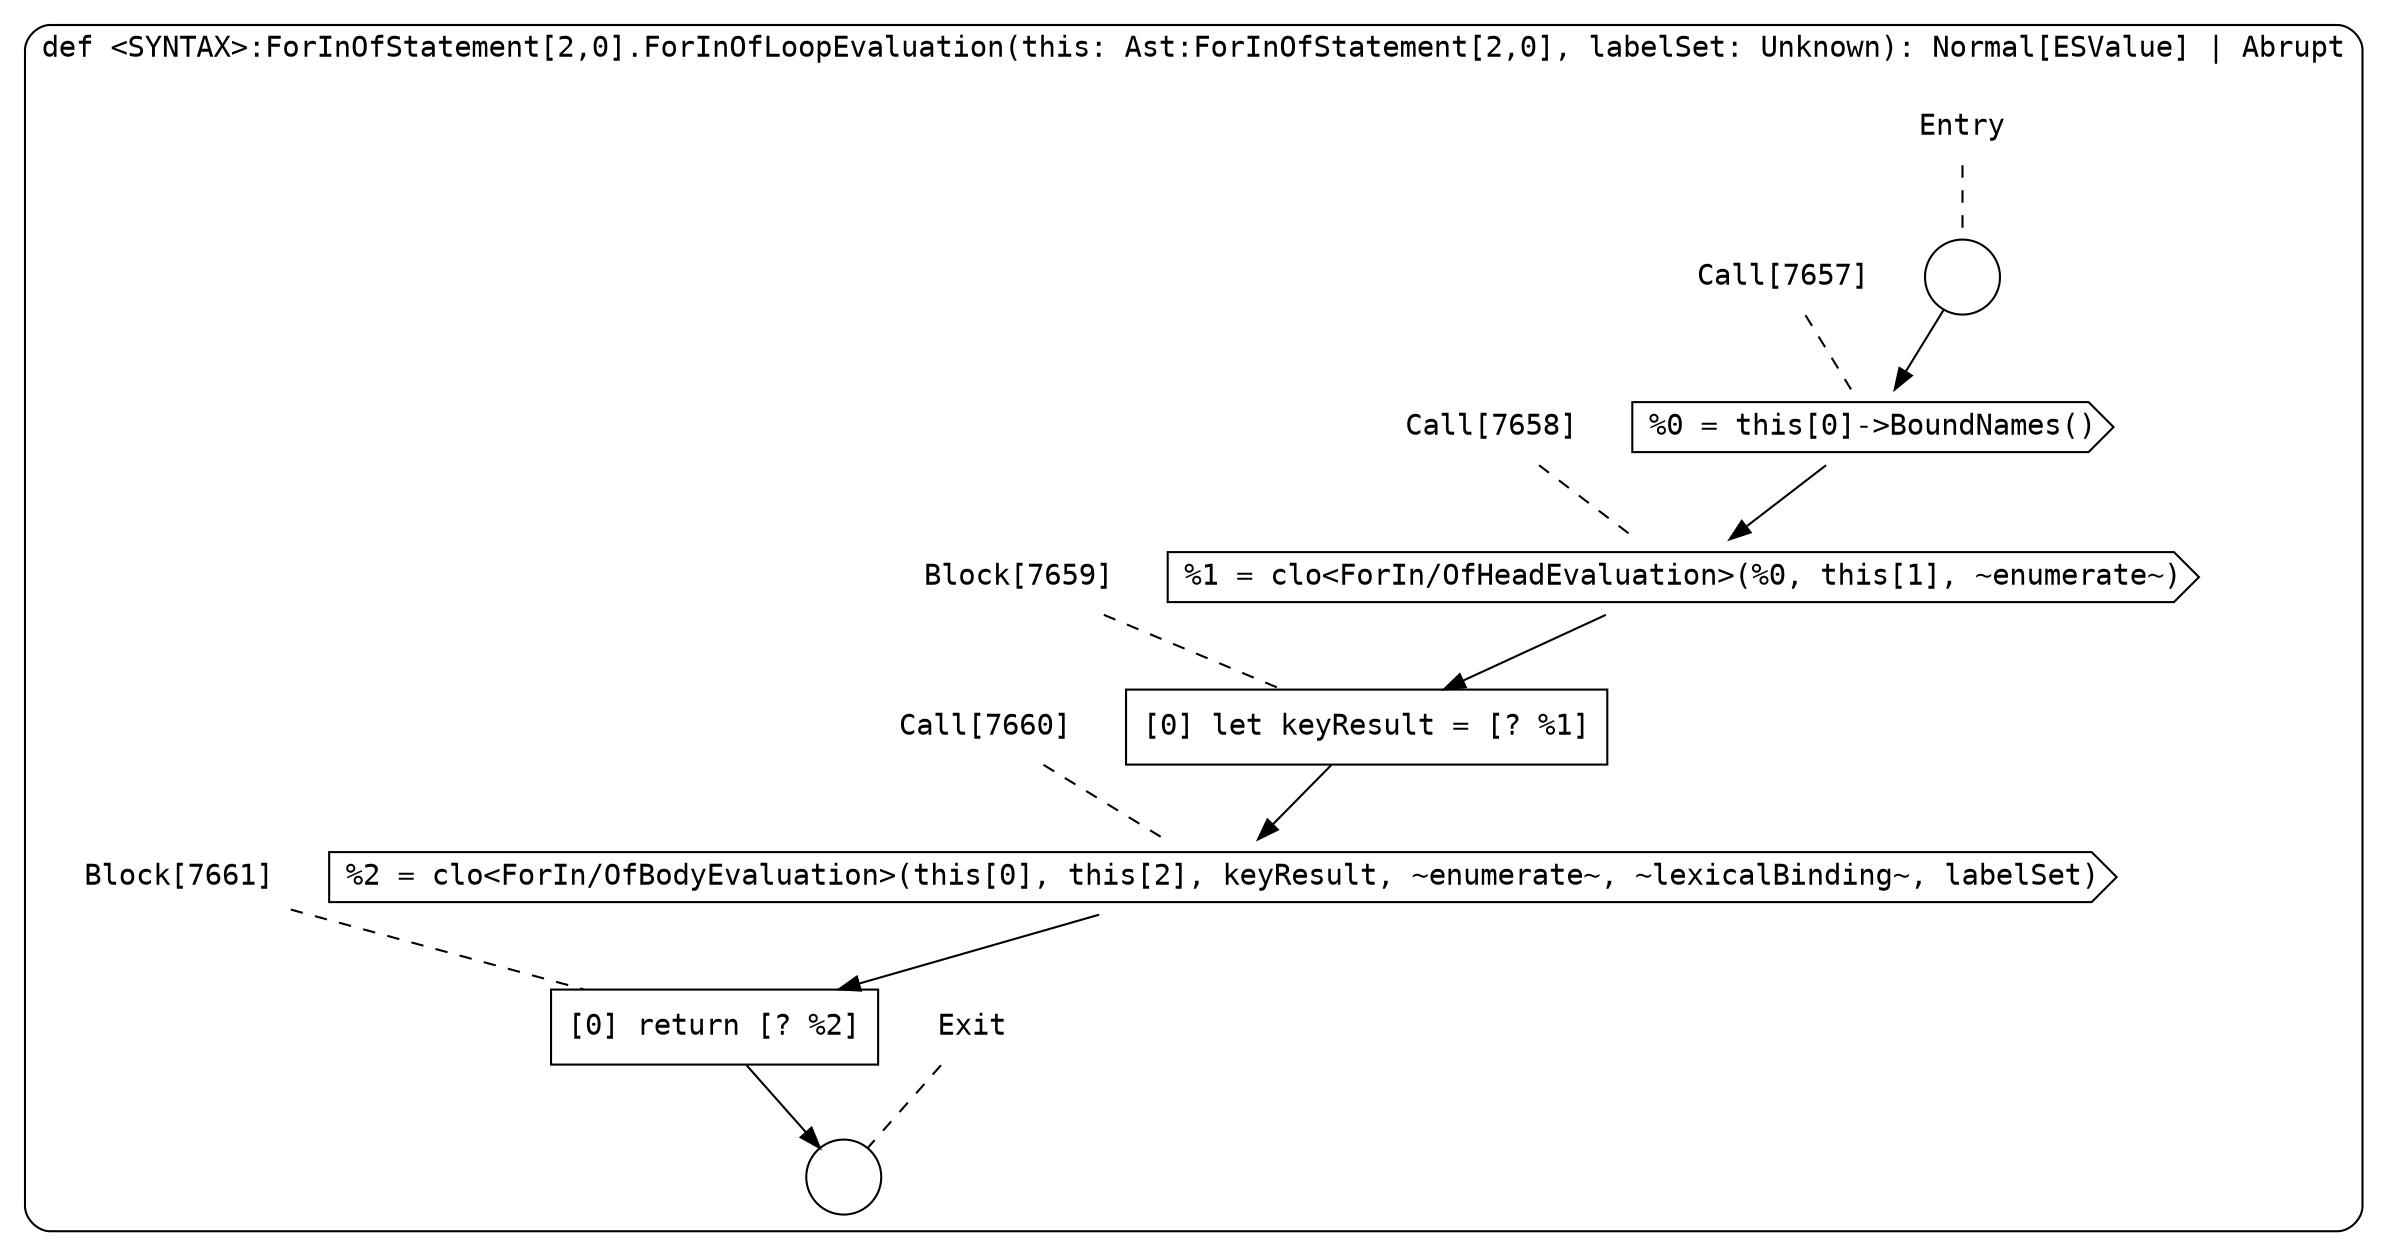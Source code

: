 digraph {
  graph [fontname = "Consolas"]
  node [fontname = "Consolas"]
  edge [fontname = "Consolas"]
  subgraph cluster1451 {
    label = "def <SYNTAX>:ForInOfStatement[2,0].ForInOfLoopEvaluation(this: Ast:ForInOfStatement[2,0], labelSet: Unknown): Normal[ESValue] | Abrupt"
    style = rounded
    cluster1451_entry_name [shape=none, label=<<font color="black">Entry</font>>]
    cluster1451_entry_name -> cluster1451_entry [arrowhead=none, color="black", style=dashed]
    cluster1451_entry [shape=circle label=" " color="black" fillcolor="white" style=filled]
    cluster1451_entry -> node7657 [color="black"]
    cluster1451_exit_name [shape=none, label=<<font color="black">Exit</font>>]
    cluster1451_exit_name -> cluster1451_exit [arrowhead=none, color="black", style=dashed]
    cluster1451_exit [shape=circle label=" " color="black" fillcolor="white" style=filled]
    node7657_name [shape=none, label=<<font color="black">Call[7657]</font>>]
    node7657_name -> node7657 [arrowhead=none, color="black", style=dashed]
    node7657 [shape=cds, label=<<font color="black">%0 = this[0]-&gt;BoundNames()</font>> color="black" fillcolor="white", style=filled]
    node7657 -> node7658 [color="black"]
    node7658_name [shape=none, label=<<font color="black">Call[7658]</font>>]
    node7658_name -> node7658 [arrowhead=none, color="black", style=dashed]
    node7658 [shape=cds, label=<<font color="black">%1 = clo&lt;ForIn/OfHeadEvaluation&gt;(%0, this[1], ~enumerate~)</font>> color="black" fillcolor="white", style=filled]
    node7658 -> node7659 [color="black"]
    node7659_name [shape=none, label=<<font color="black">Block[7659]</font>>]
    node7659_name -> node7659 [arrowhead=none, color="black", style=dashed]
    node7659 [shape=box, label=<<font color="black">[0] let keyResult = [? %1]<BR ALIGN="LEFT"/></font>> color="black" fillcolor="white", style=filled]
    node7659 -> node7660 [color="black"]
    node7660_name [shape=none, label=<<font color="black">Call[7660]</font>>]
    node7660_name -> node7660 [arrowhead=none, color="black", style=dashed]
    node7660 [shape=cds, label=<<font color="black">%2 = clo&lt;ForIn/OfBodyEvaluation&gt;(this[0], this[2], keyResult, ~enumerate~, ~lexicalBinding~, labelSet)</font>> color="black" fillcolor="white", style=filled]
    node7660 -> node7661 [color="black"]
    node7661_name [shape=none, label=<<font color="black">Block[7661]</font>>]
    node7661_name -> node7661 [arrowhead=none, color="black", style=dashed]
    node7661 [shape=box, label=<<font color="black">[0] return [? %2]<BR ALIGN="LEFT"/></font>> color="black" fillcolor="white", style=filled]
    node7661 -> cluster1451_exit [color="black"]
  }
}